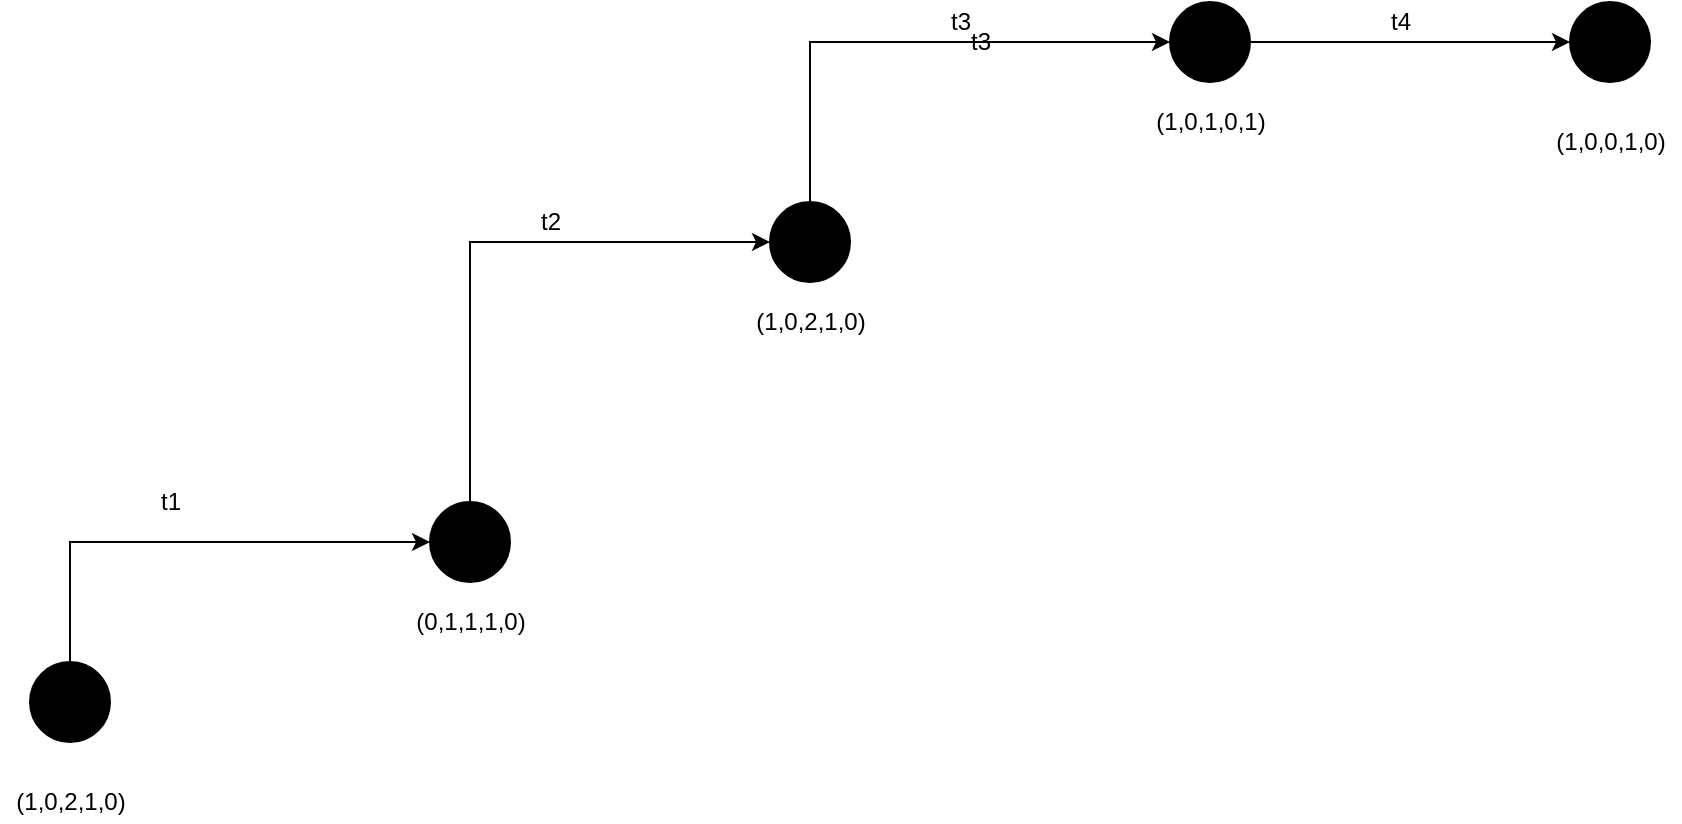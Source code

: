 <mxfile version="15.5.6" type="github">
  <diagram id="L_96jdPga92W3_PFVMDb" name="Page-1">
    <mxGraphModel dx="1262" dy="1668" grid="1" gridSize="10" guides="1" tooltips="1" connect="1" arrows="1" fold="1" page="1" pageScale="1" pageWidth="827" pageHeight="1169" math="0" shadow="0">
      <root>
        <mxCell id="0" />
        <mxCell id="1" parent="0" />
        <mxCell id="GqcFZ8nEhDTrMM9SEvIR-4" style="edgeStyle=orthogonalEdgeStyle;rounded=0;orthogonalLoop=1;jettySize=auto;html=1;exitX=0.5;exitY=0;exitDx=0;exitDy=0;entryX=0;entryY=0.5;entryDx=0;entryDy=0;" edge="1" parent="1" source="GqcFZ8nEhDTrMM9SEvIR-1" target="GqcFZ8nEhDTrMM9SEvIR-2">
          <mxGeometry relative="1" as="geometry" />
        </mxCell>
        <mxCell id="GqcFZ8nEhDTrMM9SEvIR-1" value="" style="ellipse;whiteSpace=wrap;html=1;aspect=fixed;fillColor=#000000;" vertex="1" parent="1">
          <mxGeometry x="190" y="230" width="40" height="40" as="geometry" />
        </mxCell>
        <mxCell id="GqcFZ8nEhDTrMM9SEvIR-9" style="edgeStyle=orthogonalEdgeStyle;rounded=0;orthogonalLoop=1;jettySize=auto;html=1;exitX=0.5;exitY=0;exitDx=0;exitDy=0;entryX=0;entryY=0.5;entryDx=0;entryDy=0;" edge="1" parent="1" source="GqcFZ8nEhDTrMM9SEvIR-2" target="GqcFZ8nEhDTrMM9SEvIR-8">
          <mxGeometry relative="1" as="geometry" />
        </mxCell>
        <mxCell id="GqcFZ8nEhDTrMM9SEvIR-2" value="" style="ellipse;whiteSpace=wrap;html=1;aspect=fixed;fillColor=#000000;" vertex="1" parent="1">
          <mxGeometry x="390" y="150" width="40" height="40" as="geometry" />
        </mxCell>
        <mxCell id="GqcFZ8nEhDTrMM9SEvIR-5" value="t1" style="text;html=1;align=center;verticalAlign=middle;resizable=0;points=[];autosize=1;strokeColor=none;fillColor=none;" vertex="1" parent="1">
          <mxGeometry x="245" y="140" width="30" height="20" as="geometry" />
        </mxCell>
        <mxCell id="GqcFZ8nEhDTrMM9SEvIR-6" value="(1,0,2,1,0)" style="text;html=1;align=center;verticalAlign=middle;resizable=0;points=[];autosize=1;strokeColor=none;fillColor=none;" vertex="1" parent="1">
          <mxGeometry x="175" y="290" width="70" height="20" as="geometry" />
        </mxCell>
        <mxCell id="GqcFZ8nEhDTrMM9SEvIR-7" value="(0,1,1,1,0)" style="text;html=1;align=center;verticalAlign=middle;resizable=0;points=[];autosize=1;strokeColor=none;fillColor=none;" vertex="1" parent="1">
          <mxGeometry x="375" y="200" width="70" height="20" as="geometry" />
        </mxCell>
        <mxCell id="GqcFZ8nEhDTrMM9SEvIR-22" style="edgeStyle=orthogonalEdgeStyle;rounded=0;orthogonalLoop=1;jettySize=auto;html=1;exitX=0.5;exitY=0;exitDx=0;exitDy=0;entryX=0;entryY=0.5;entryDx=0;entryDy=0;" edge="1" parent="1" source="GqcFZ8nEhDTrMM9SEvIR-8" target="GqcFZ8nEhDTrMM9SEvIR-12">
          <mxGeometry relative="1" as="geometry" />
        </mxCell>
        <mxCell id="GqcFZ8nEhDTrMM9SEvIR-8" value="" style="ellipse;whiteSpace=wrap;html=1;aspect=fixed;fillColor=#000000;" vertex="1" parent="1">
          <mxGeometry x="560" width="40" height="40" as="geometry" />
        </mxCell>
        <mxCell id="GqcFZ8nEhDTrMM9SEvIR-10" value="t2" style="text;html=1;align=center;verticalAlign=middle;resizable=0;points=[];autosize=1;strokeColor=none;fillColor=none;" vertex="1" parent="1">
          <mxGeometry x="435" width="30" height="20" as="geometry" />
        </mxCell>
        <mxCell id="GqcFZ8nEhDTrMM9SEvIR-11" value="(1,0,2,1,0)" style="text;html=1;align=center;verticalAlign=middle;resizable=0;points=[];autosize=1;strokeColor=none;fillColor=none;" vertex="1" parent="1">
          <mxGeometry x="545" y="50" width="70" height="20" as="geometry" />
        </mxCell>
        <mxCell id="GqcFZ8nEhDTrMM9SEvIR-20" style="edgeStyle=orthogonalEdgeStyle;rounded=0;orthogonalLoop=1;jettySize=auto;html=1;exitX=1;exitY=0.5;exitDx=0;exitDy=0;entryX=0;entryY=0.5;entryDx=0;entryDy=0;" edge="1" parent="1" source="GqcFZ8nEhDTrMM9SEvIR-12" target="GqcFZ8nEhDTrMM9SEvIR-16">
          <mxGeometry relative="1" as="geometry" />
        </mxCell>
        <mxCell id="GqcFZ8nEhDTrMM9SEvIR-12" value="" style="ellipse;whiteSpace=wrap;html=1;aspect=fixed;fillColor=#000000;" vertex="1" parent="1">
          <mxGeometry x="760" y="-100" width="40" height="40" as="geometry" />
        </mxCell>
        <mxCell id="GqcFZ8nEhDTrMM9SEvIR-14" value="t3" style="text;html=1;align=center;verticalAlign=middle;resizable=0;points=[];autosize=1;strokeColor=none;fillColor=none;" vertex="1" parent="1">
          <mxGeometry x="640" y="-100" width="30" height="20" as="geometry" />
        </mxCell>
        <mxCell id="GqcFZ8nEhDTrMM9SEvIR-15" value="(1,0,1,0,1)" style="text;html=1;align=center;verticalAlign=middle;resizable=0;points=[];autosize=1;strokeColor=none;fillColor=none;" vertex="1" parent="1">
          <mxGeometry x="745" y="-50" width="70" height="20" as="geometry" />
        </mxCell>
        <mxCell id="GqcFZ8nEhDTrMM9SEvIR-16" value="" style="ellipse;whiteSpace=wrap;html=1;aspect=fixed;fillColor=#000000;" vertex="1" parent="1">
          <mxGeometry x="960" y="-100" width="40" height="40" as="geometry" />
        </mxCell>
        <mxCell id="GqcFZ8nEhDTrMM9SEvIR-18" value="t4" style="text;html=1;align=center;verticalAlign=middle;resizable=0;points=[];autosize=1;strokeColor=none;fillColor=none;" vertex="1" parent="1">
          <mxGeometry x="860" y="-100" width="30" height="20" as="geometry" />
        </mxCell>
        <mxCell id="GqcFZ8nEhDTrMM9SEvIR-19" value="(1,0,0,1,0)" style="text;html=1;align=center;verticalAlign=middle;resizable=0;points=[];autosize=1;strokeColor=none;fillColor=none;" vertex="1" parent="1">
          <mxGeometry x="945" y="-40" width="70" height="20" as="geometry" />
        </mxCell>
        <mxCell id="GqcFZ8nEhDTrMM9SEvIR-23" value="t3" style="text;html=1;align=center;verticalAlign=middle;resizable=0;points=[];autosize=1;strokeColor=none;fillColor=none;" vertex="1" parent="1">
          <mxGeometry x="650" y="-90" width="30" height="20" as="geometry" />
        </mxCell>
      </root>
    </mxGraphModel>
  </diagram>
</mxfile>
